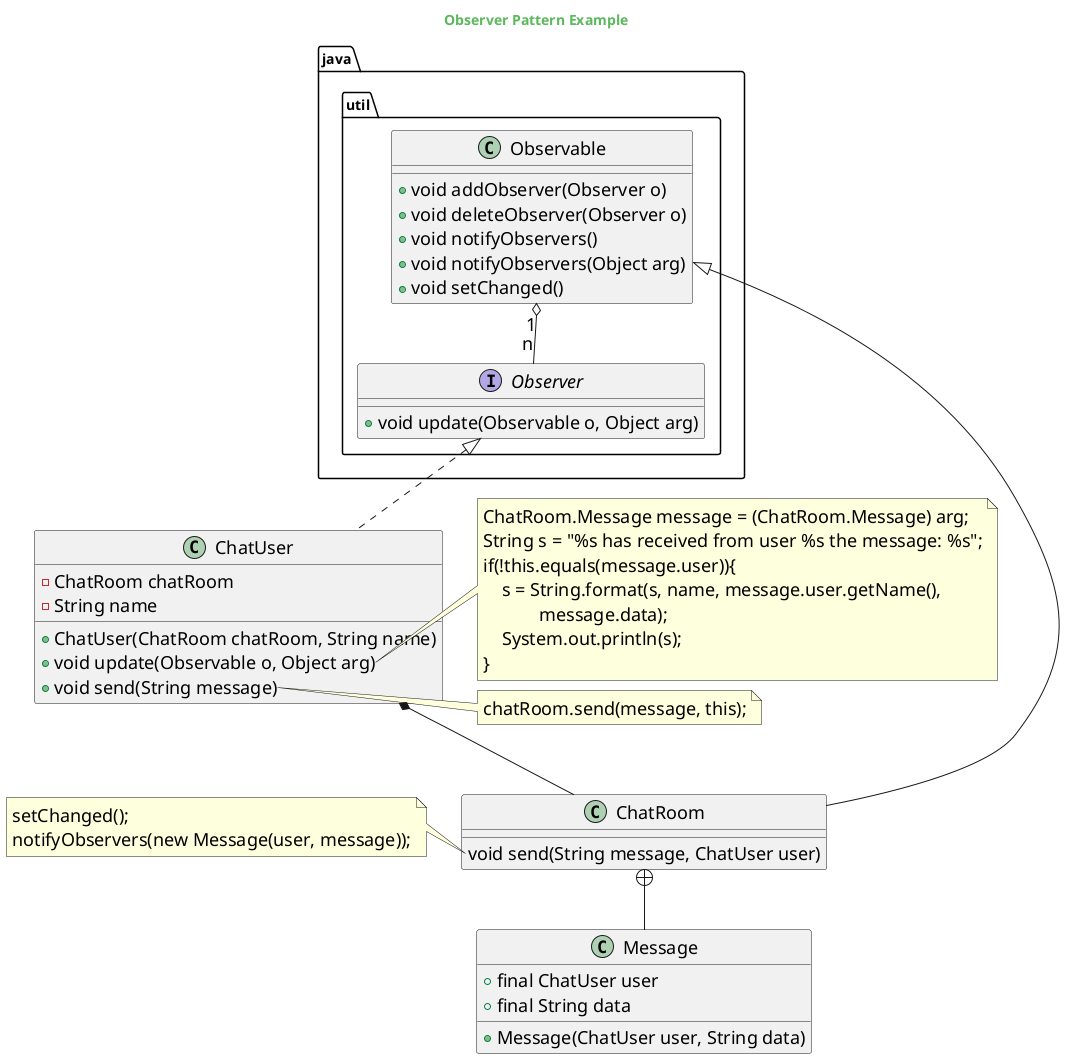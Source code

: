@startuml

skinparam backgroundcolor transparent
skinparam classFontSize 18
skinparam noteFontSize 18
skinparam arrowFontSize 18
skinparam classAttributeFontSize 18

skinparam titleFontColor #5cb85c

Title Observer Pattern Example

interface java.util.Observer{
    + void update(Observable o, Object arg)
}

class java.util.Observable{
    + void addObserver(Observer o)
    + void deleteObserver(Observer o)
    + void notifyObservers()
    + void notifyObservers(Object arg)
    + void setChanged()
}

class ChatRoom extends java.util.Observable{
    void send(String message, ChatUser user)
}

class Message{
    + final ChatUser user
    + final String data
    + Message(ChatUser user, String data)
}

class ChatUser implements java.util.Observer{
    - ChatRoom chatRoom
    - String name
    + ChatUser(ChatRoom chatRoom, String name)
    + void update(Observable o, Object arg)
    + void send(String message)
}

java.util.Observable "1" o-- "n" java.util.Observer

ChatRoom +-- Message
ChatUser *-- ChatRoom

note right of ChatUser::update
    ChatRoom.Message message = (ChatRoom.Message) arg;
    String s = "%s has received from user %s the message: %s";
    if(!this.equals(message.user)){
        s = String.format(s, name, message.user.getName(),
                message.data);
        System.out.println(s);
    }
end note

note right of ChatUser::send
    chatRoom.send(message, this);
end note

note left of ChatRoom::send
    setChanged();
    notifyObservers(new Message(user, message));
end note


@enduml